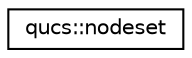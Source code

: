 digraph G
{
  edge [fontname="Helvetica",fontsize="10",labelfontname="Helvetica",labelfontsize="10"];
  node [fontname="Helvetica",fontsize="10",shape=record];
  rankdir="LR";
  Node1 [label="qucs::nodeset",height=0.2,width=0.4,color="black", fillcolor="white", style="filled",URL="$structqucs_1_1nodeset.html"];
}
